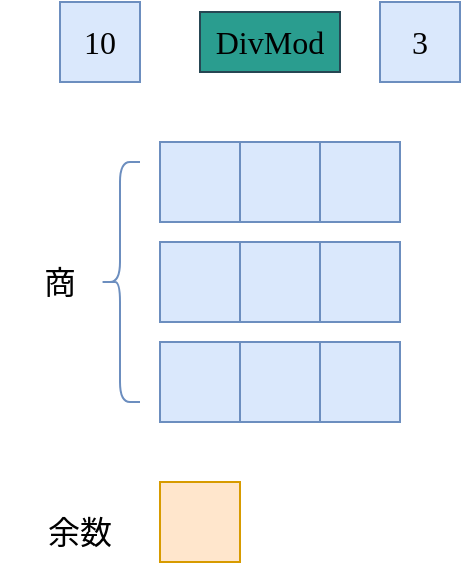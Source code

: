 <mxfile version="24.2.5" type="device">
  <diagram name="Page-1" id="0EYpuLRG4au_xbvCa_Wq">
    <mxGraphModel dx="1434" dy="835" grid="1" gridSize="10" guides="1" tooltips="1" connect="1" arrows="1" fold="1" page="1" pageScale="1" pageWidth="850" pageHeight="1100" math="0" shadow="0">
      <root>
        <mxCell id="0" />
        <mxCell id="1" parent="0" />
        <mxCell id="bqTwVYnTykRCSrmPNvEu-1" value="10" style="rounded=0;whiteSpace=wrap;html=1;shadow=0;strokeColor=#6c8ebf;strokeWidth=1;fontFamily=Ubuntu;fontSize=16;fontStyle=0;fillColor=#dae8fc;" vertex="1" parent="1">
          <mxGeometry x="350" y="320" width="40" height="40" as="geometry" />
        </mxCell>
        <mxCell id="bqTwVYnTykRCSrmPNvEu-2" value="3" style="rounded=0;whiteSpace=wrap;html=1;shadow=0;strokeColor=#6c8ebf;strokeWidth=1;fontFamily=Ubuntu;fontSize=16;fontStyle=0;fillColor=#dae8fc;" vertex="1" parent="1">
          <mxGeometry x="510" y="320" width="40" height="40" as="geometry" />
        </mxCell>
        <mxCell id="bqTwVYnTykRCSrmPNvEu-3" value="DivMod" style="rounded=0;whiteSpace=wrap;html=1;shadow=0;strokeColor=#264653;strokeWidth=1;fontFamily=Ubuntu;fontSize=16;fontStyle=0;fillColor=#2a9d8f;" vertex="1" parent="1">
          <mxGeometry x="420" y="325" width="70" height="30" as="geometry" />
        </mxCell>
        <mxCell id="bqTwVYnTykRCSrmPNvEu-8" value="" style="group" vertex="1" connectable="0" parent="1">
          <mxGeometry x="400" y="390" width="120" height="40" as="geometry" />
        </mxCell>
        <mxCell id="bqTwVYnTykRCSrmPNvEu-5" value="" style="rounded=0;whiteSpace=wrap;html=1;shadow=0;strokeColor=#6c8ebf;strokeWidth=1;fontFamily=Ubuntu;fontSize=16;fontStyle=0;fillColor=#dae8fc;" vertex="1" parent="bqTwVYnTykRCSrmPNvEu-8">
          <mxGeometry width="40" height="40" as="geometry" />
        </mxCell>
        <mxCell id="bqTwVYnTykRCSrmPNvEu-6" value="" style="rounded=0;whiteSpace=wrap;html=1;shadow=0;strokeColor=#6c8ebf;strokeWidth=1;fontFamily=Ubuntu;fontSize=16;fontStyle=0;fillColor=#dae8fc;" vertex="1" parent="bqTwVYnTykRCSrmPNvEu-8">
          <mxGeometry x="40" width="40" height="40" as="geometry" />
        </mxCell>
        <mxCell id="bqTwVYnTykRCSrmPNvEu-7" value="" style="rounded=0;whiteSpace=wrap;html=1;shadow=0;strokeColor=#6c8ebf;strokeWidth=1;fontFamily=Ubuntu;fontSize=16;fontStyle=0;fillColor=#dae8fc;" vertex="1" parent="bqTwVYnTykRCSrmPNvEu-8">
          <mxGeometry x="80" width="40" height="40" as="geometry" />
        </mxCell>
        <mxCell id="bqTwVYnTykRCSrmPNvEu-9" value="" style="group" vertex="1" connectable="0" parent="1">
          <mxGeometry x="400" y="490" width="120" height="40" as="geometry" />
        </mxCell>
        <mxCell id="bqTwVYnTykRCSrmPNvEu-10" value="" style="rounded=0;whiteSpace=wrap;html=1;shadow=0;strokeColor=#6c8ebf;strokeWidth=1;fontFamily=Ubuntu;fontSize=16;fontStyle=0;fillColor=#dae8fc;" vertex="1" parent="bqTwVYnTykRCSrmPNvEu-9">
          <mxGeometry width="40" height="40" as="geometry" />
        </mxCell>
        <mxCell id="bqTwVYnTykRCSrmPNvEu-11" value="" style="rounded=0;whiteSpace=wrap;html=1;shadow=0;strokeColor=#6c8ebf;strokeWidth=1;fontFamily=Ubuntu;fontSize=16;fontStyle=0;fillColor=#dae8fc;" vertex="1" parent="bqTwVYnTykRCSrmPNvEu-9">
          <mxGeometry x="40" width="40" height="40" as="geometry" />
        </mxCell>
        <mxCell id="bqTwVYnTykRCSrmPNvEu-12" value="" style="rounded=0;whiteSpace=wrap;html=1;shadow=0;strokeColor=#6c8ebf;strokeWidth=1;fontFamily=Ubuntu;fontSize=16;fontStyle=0;fillColor=#dae8fc;" vertex="1" parent="bqTwVYnTykRCSrmPNvEu-9">
          <mxGeometry x="80" width="40" height="40" as="geometry" />
        </mxCell>
        <mxCell id="bqTwVYnTykRCSrmPNvEu-13" value="" style="group" vertex="1" connectable="0" parent="1">
          <mxGeometry x="400" y="440" width="120" height="40" as="geometry" />
        </mxCell>
        <mxCell id="bqTwVYnTykRCSrmPNvEu-14" value="" style="rounded=0;whiteSpace=wrap;html=1;shadow=0;strokeColor=#6c8ebf;strokeWidth=1;fontFamily=Ubuntu;fontSize=16;fontStyle=0;fillColor=#dae8fc;" vertex="1" parent="bqTwVYnTykRCSrmPNvEu-13">
          <mxGeometry width="40" height="40" as="geometry" />
        </mxCell>
        <mxCell id="bqTwVYnTykRCSrmPNvEu-15" value="" style="rounded=0;whiteSpace=wrap;html=1;shadow=0;strokeColor=#6c8ebf;strokeWidth=1;fontFamily=Ubuntu;fontSize=16;fontStyle=0;fillColor=#dae8fc;" vertex="1" parent="bqTwVYnTykRCSrmPNvEu-13">
          <mxGeometry x="40" width="40" height="40" as="geometry" />
        </mxCell>
        <mxCell id="bqTwVYnTykRCSrmPNvEu-16" value="" style="rounded=0;whiteSpace=wrap;html=1;shadow=0;strokeColor=#6c8ebf;strokeWidth=1;fontFamily=Ubuntu;fontSize=16;fontStyle=0;fillColor=#dae8fc;" vertex="1" parent="bqTwVYnTykRCSrmPNvEu-13">
          <mxGeometry x="80" width="40" height="40" as="geometry" />
        </mxCell>
        <mxCell id="bqTwVYnTykRCSrmPNvEu-17" value="" style="rounded=0;whiteSpace=wrap;html=1;shadow=0;strokeColor=#d79b00;strokeWidth=1;fontFamily=Ubuntu;fontSize=16;fontStyle=0;fillColor=#ffe6cc;" vertex="1" parent="1">
          <mxGeometry x="400" y="560" width="40" height="40" as="geometry" />
        </mxCell>
        <mxCell id="bqTwVYnTykRCSrmPNvEu-18" value="商" style="text;html=1;align=center;verticalAlign=middle;whiteSpace=wrap;rounded=0;fontFamily=Ubuntu;fontSize=16;fontStyle=0;" vertex="1" parent="1">
          <mxGeometry x="320" y="445" width="60" height="30" as="geometry" />
        </mxCell>
        <mxCell id="bqTwVYnTykRCSrmPNvEu-19" value="余数" style="text;html=1;align=center;verticalAlign=middle;whiteSpace=wrap;rounded=0;fontFamily=Ubuntu;fontSize=16;fontStyle=0;" vertex="1" parent="1">
          <mxGeometry x="330" y="570" width="60" height="30" as="geometry" />
        </mxCell>
        <mxCell id="bqTwVYnTykRCSrmPNvEu-20" value="" style="shape=curlyBracket;whiteSpace=wrap;html=1;rounded=1;labelPosition=left;verticalLabelPosition=middle;align=right;verticalAlign=middle;shadow=0;strokeColor=#6c8ebf;strokeWidth=1;fontFamily=Ubuntu;fontSize=16;fontStyle=0;fillColor=#dae8fc;" vertex="1" parent="1">
          <mxGeometry x="370" y="400" width="20" height="120" as="geometry" />
        </mxCell>
      </root>
    </mxGraphModel>
  </diagram>
</mxfile>
